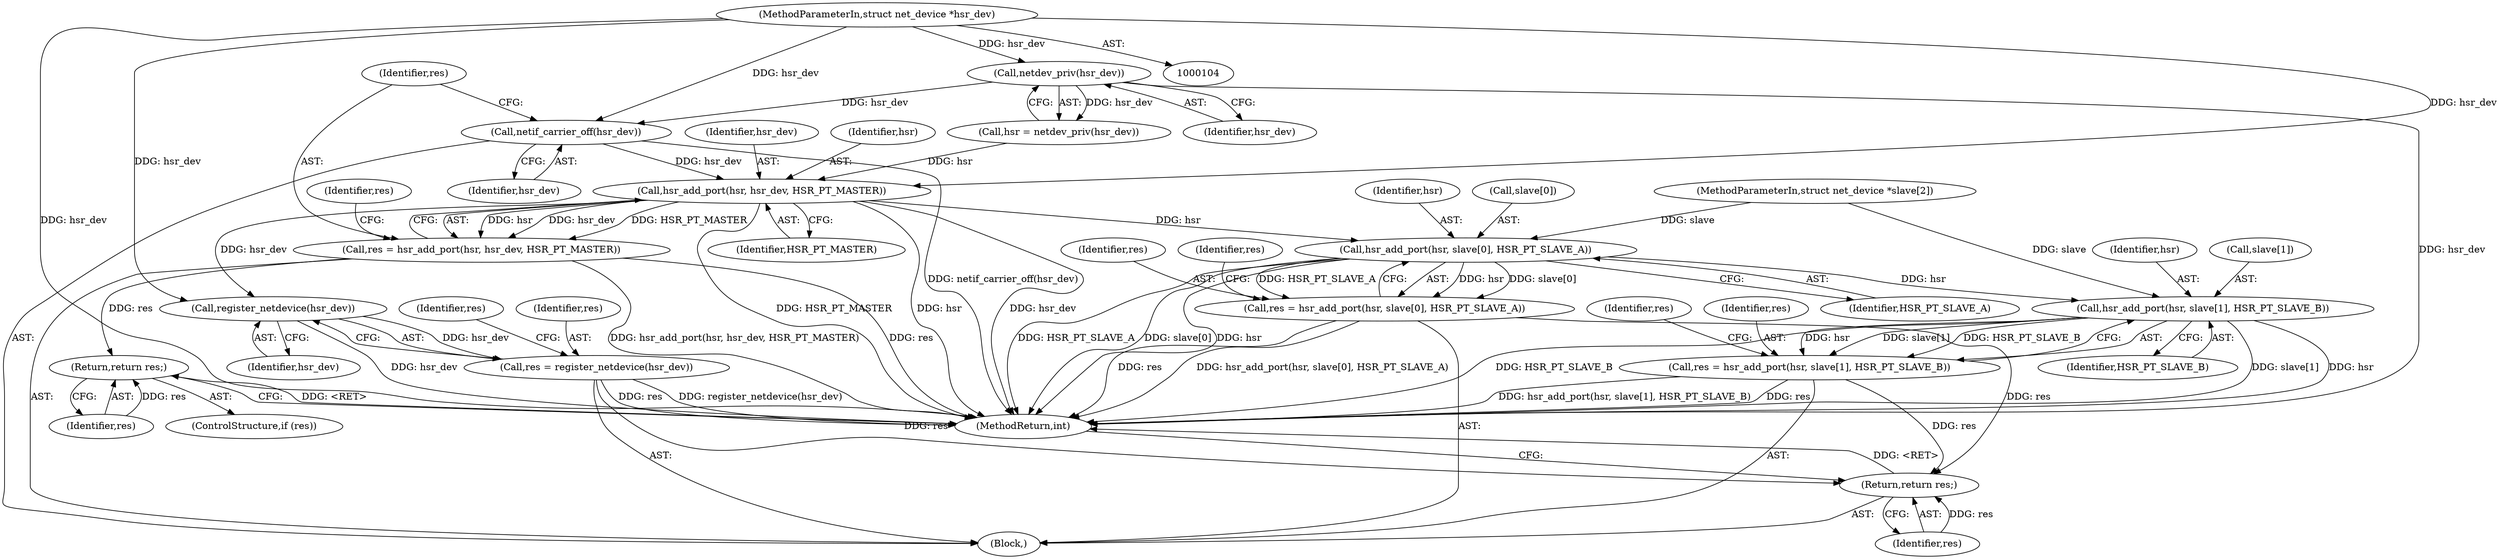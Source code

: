 digraph "0_linux_6caabe7f197d3466d238f70915d65301f1716626@pointer" {
"1000210" [label="(Call,netif_carrier_off(hsr_dev))"];
"1000115" [label="(Call,netdev_priv(hsr_dev))"];
"1000105" [label="(MethodParameterIn,struct net_device *hsr_dev)"];
"1000214" [label="(Call,hsr_add_port(hsr, hsr_dev, HSR_PT_MASTER))"];
"1000212" [label="(Call,res = hsr_add_port(hsr, hsr_dev, HSR_PT_MASTER))"];
"1000220" [label="(Return,return res;)"];
"1000224" [label="(Call,register_netdevice(hsr_dev))"];
"1000222" [label="(Call,res = register_netdevice(hsr_dev))"];
"1000265" [label="(Return,return res;)"];
"1000231" [label="(Call,hsr_add_port(hsr, slave[0], HSR_PT_SLAVE_A))"];
"1000229" [label="(Call,res = hsr_add_port(hsr, slave[0], HSR_PT_SLAVE_A))"];
"1000242" [label="(Call,hsr_add_port(hsr, slave[1], HSR_PT_SLAVE_B))"];
"1000240" [label="(Call,res = hsr_add_port(hsr, slave[1], HSR_PT_SLAVE_B))"];
"1000240" [label="(Call,res = hsr_add_port(hsr, slave[1], HSR_PT_SLAVE_B))"];
"1000211" [label="(Identifier,hsr_dev)"];
"1000105" [label="(MethodParameterIn,struct net_device *hsr_dev)"];
"1000238" [label="(Identifier,res)"];
"1000219" [label="(Identifier,res)"];
"1000115" [label="(Call,netdev_priv(hsr_dev))"];
"1000216" [label="(Identifier,hsr_dev)"];
"1000267" [label="(MethodReturn,int)"];
"1000230" [label="(Identifier,res)"];
"1000266" [label="(Identifier,res)"];
"1000116" [label="(Identifier,hsr_dev)"];
"1000227" [label="(Identifier,res)"];
"1000222" [label="(Call,res = register_netdevice(hsr_dev))"];
"1000221" [label="(Identifier,res)"];
"1000224" [label="(Call,register_netdevice(hsr_dev))"];
"1000212" [label="(Call,res = hsr_add_port(hsr, hsr_dev, HSR_PT_MASTER))"];
"1000249" [label="(Identifier,res)"];
"1000231" [label="(Call,hsr_add_port(hsr, slave[0], HSR_PT_SLAVE_A))"];
"1000218" [label="(ControlStructure,if (res))"];
"1000247" [label="(Identifier,HSR_PT_SLAVE_B)"];
"1000214" [label="(Call,hsr_add_port(hsr, hsr_dev, HSR_PT_MASTER))"];
"1000215" [label="(Identifier,hsr)"];
"1000220" [label="(Return,return res;)"];
"1000265" [label="(Return,return res;)"];
"1000213" [label="(Identifier,res)"];
"1000244" [label="(Call,slave[1])"];
"1000225" [label="(Identifier,hsr_dev)"];
"1000223" [label="(Identifier,res)"];
"1000232" [label="(Identifier,hsr)"];
"1000233" [label="(Call,slave[0])"];
"1000210" [label="(Call,netif_carrier_off(hsr_dev))"];
"1000243" [label="(Identifier,hsr)"];
"1000242" [label="(Call,hsr_add_port(hsr, slave[1], HSR_PT_SLAVE_B))"];
"1000236" [label="(Identifier,HSR_PT_SLAVE_A)"];
"1000241" [label="(Identifier,res)"];
"1000109" [label="(Block,)"];
"1000229" [label="(Call,res = hsr_add_port(hsr, slave[0], HSR_PT_SLAVE_A))"];
"1000113" [label="(Call,hsr = netdev_priv(hsr_dev))"];
"1000106" [label="(MethodParameterIn,struct net_device *slave[2])"];
"1000217" [label="(Identifier,HSR_PT_MASTER)"];
"1000210" -> "1000109"  [label="AST: "];
"1000210" -> "1000211"  [label="CFG: "];
"1000211" -> "1000210"  [label="AST: "];
"1000213" -> "1000210"  [label="CFG: "];
"1000210" -> "1000267"  [label="DDG: netif_carrier_off(hsr_dev)"];
"1000115" -> "1000210"  [label="DDG: hsr_dev"];
"1000105" -> "1000210"  [label="DDG: hsr_dev"];
"1000210" -> "1000214"  [label="DDG: hsr_dev"];
"1000115" -> "1000113"  [label="AST: "];
"1000115" -> "1000116"  [label="CFG: "];
"1000116" -> "1000115"  [label="AST: "];
"1000113" -> "1000115"  [label="CFG: "];
"1000115" -> "1000267"  [label="DDG: hsr_dev"];
"1000115" -> "1000113"  [label="DDG: hsr_dev"];
"1000105" -> "1000115"  [label="DDG: hsr_dev"];
"1000105" -> "1000104"  [label="AST: "];
"1000105" -> "1000267"  [label="DDG: hsr_dev"];
"1000105" -> "1000214"  [label="DDG: hsr_dev"];
"1000105" -> "1000224"  [label="DDG: hsr_dev"];
"1000214" -> "1000212"  [label="AST: "];
"1000214" -> "1000217"  [label="CFG: "];
"1000215" -> "1000214"  [label="AST: "];
"1000216" -> "1000214"  [label="AST: "];
"1000217" -> "1000214"  [label="AST: "];
"1000212" -> "1000214"  [label="CFG: "];
"1000214" -> "1000267"  [label="DDG: hsr_dev"];
"1000214" -> "1000267"  [label="DDG: HSR_PT_MASTER"];
"1000214" -> "1000267"  [label="DDG: hsr"];
"1000214" -> "1000212"  [label="DDG: hsr"];
"1000214" -> "1000212"  [label="DDG: hsr_dev"];
"1000214" -> "1000212"  [label="DDG: HSR_PT_MASTER"];
"1000113" -> "1000214"  [label="DDG: hsr"];
"1000214" -> "1000224"  [label="DDG: hsr_dev"];
"1000214" -> "1000231"  [label="DDG: hsr"];
"1000212" -> "1000109"  [label="AST: "];
"1000213" -> "1000212"  [label="AST: "];
"1000219" -> "1000212"  [label="CFG: "];
"1000212" -> "1000267"  [label="DDG: hsr_add_port(hsr, hsr_dev, HSR_PT_MASTER)"];
"1000212" -> "1000267"  [label="DDG: res"];
"1000212" -> "1000220"  [label="DDG: res"];
"1000220" -> "1000218"  [label="AST: "];
"1000220" -> "1000221"  [label="CFG: "];
"1000221" -> "1000220"  [label="AST: "];
"1000267" -> "1000220"  [label="CFG: "];
"1000220" -> "1000267"  [label="DDG: <RET>"];
"1000221" -> "1000220"  [label="DDG: res"];
"1000224" -> "1000222"  [label="AST: "];
"1000224" -> "1000225"  [label="CFG: "];
"1000225" -> "1000224"  [label="AST: "];
"1000222" -> "1000224"  [label="CFG: "];
"1000224" -> "1000267"  [label="DDG: hsr_dev"];
"1000224" -> "1000222"  [label="DDG: hsr_dev"];
"1000222" -> "1000109"  [label="AST: "];
"1000223" -> "1000222"  [label="AST: "];
"1000227" -> "1000222"  [label="CFG: "];
"1000222" -> "1000267"  [label="DDG: res"];
"1000222" -> "1000267"  [label="DDG: register_netdevice(hsr_dev)"];
"1000222" -> "1000265"  [label="DDG: res"];
"1000265" -> "1000109"  [label="AST: "];
"1000265" -> "1000266"  [label="CFG: "];
"1000266" -> "1000265"  [label="AST: "];
"1000267" -> "1000265"  [label="CFG: "];
"1000265" -> "1000267"  [label="DDG: <RET>"];
"1000266" -> "1000265"  [label="DDG: res"];
"1000229" -> "1000265"  [label="DDG: res"];
"1000240" -> "1000265"  [label="DDG: res"];
"1000231" -> "1000229"  [label="AST: "];
"1000231" -> "1000236"  [label="CFG: "];
"1000232" -> "1000231"  [label="AST: "];
"1000233" -> "1000231"  [label="AST: "];
"1000236" -> "1000231"  [label="AST: "];
"1000229" -> "1000231"  [label="CFG: "];
"1000231" -> "1000267"  [label="DDG: HSR_PT_SLAVE_A"];
"1000231" -> "1000267"  [label="DDG: slave[0]"];
"1000231" -> "1000267"  [label="DDG: hsr"];
"1000231" -> "1000229"  [label="DDG: hsr"];
"1000231" -> "1000229"  [label="DDG: slave[0]"];
"1000231" -> "1000229"  [label="DDG: HSR_PT_SLAVE_A"];
"1000106" -> "1000231"  [label="DDG: slave"];
"1000231" -> "1000242"  [label="DDG: hsr"];
"1000229" -> "1000109"  [label="AST: "];
"1000230" -> "1000229"  [label="AST: "];
"1000238" -> "1000229"  [label="CFG: "];
"1000229" -> "1000267"  [label="DDG: hsr_add_port(hsr, slave[0], HSR_PT_SLAVE_A)"];
"1000229" -> "1000267"  [label="DDG: res"];
"1000242" -> "1000240"  [label="AST: "];
"1000242" -> "1000247"  [label="CFG: "];
"1000243" -> "1000242"  [label="AST: "];
"1000244" -> "1000242"  [label="AST: "];
"1000247" -> "1000242"  [label="AST: "];
"1000240" -> "1000242"  [label="CFG: "];
"1000242" -> "1000267"  [label="DDG: slave[1]"];
"1000242" -> "1000267"  [label="DDG: hsr"];
"1000242" -> "1000267"  [label="DDG: HSR_PT_SLAVE_B"];
"1000242" -> "1000240"  [label="DDG: hsr"];
"1000242" -> "1000240"  [label="DDG: slave[1]"];
"1000242" -> "1000240"  [label="DDG: HSR_PT_SLAVE_B"];
"1000106" -> "1000242"  [label="DDG: slave"];
"1000240" -> "1000109"  [label="AST: "];
"1000241" -> "1000240"  [label="AST: "];
"1000249" -> "1000240"  [label="CFG: "];
"1000240" -> "1000267"  [label="DDG: hsr_add_port(hsr, slave[1], HSR_PT_SLAVE_B)"];
"1000240" -> "1000267"  [label="DDG: res"];
}
